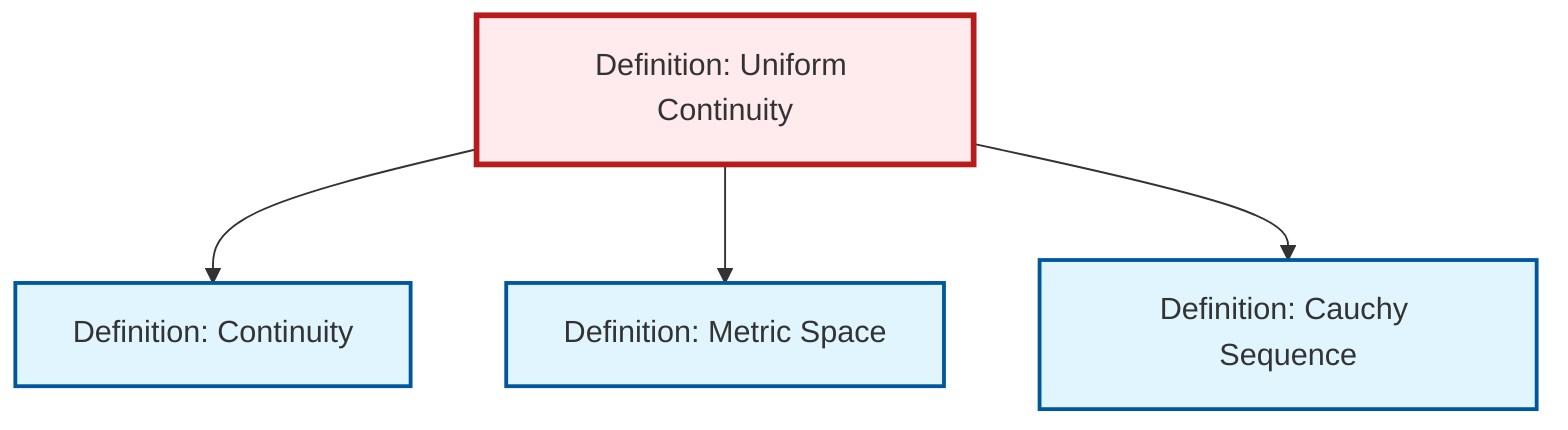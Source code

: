 graph TD
    classDef definition fill:#e1f5fe,stroke:#01579b,stroke-width:2px
    classDef theorem fill:#f3e5f5,stroke:#4a148c,stroke-width:2px
    classDef axiom fill:#fff3e0,stroke:#e65100,stroke-width:2px
    classDef example fill:#e8f5e9,stroke:#1b5e20,stroke-width:2px
    classDef current fill:#ffebee,stroke:#b71c1c,stroke-width:3px
    def-metric-space["Definition: Metric Space"]:::definition
    def-uniform-continuity["Definition: Uniform Continuity"]:::definition
    def-cauchy-sequence["Definition: Cauchy Sequence"]:::definition
    def-continuity["Definition: Continuity"]:::definition
    def-uniform-continuity --> def-continuity
    def-uniform-continuity --> def-metric-space
    def-uniform-continuity --> def-cauchy-sequence
    class def-uniform-continuity current
